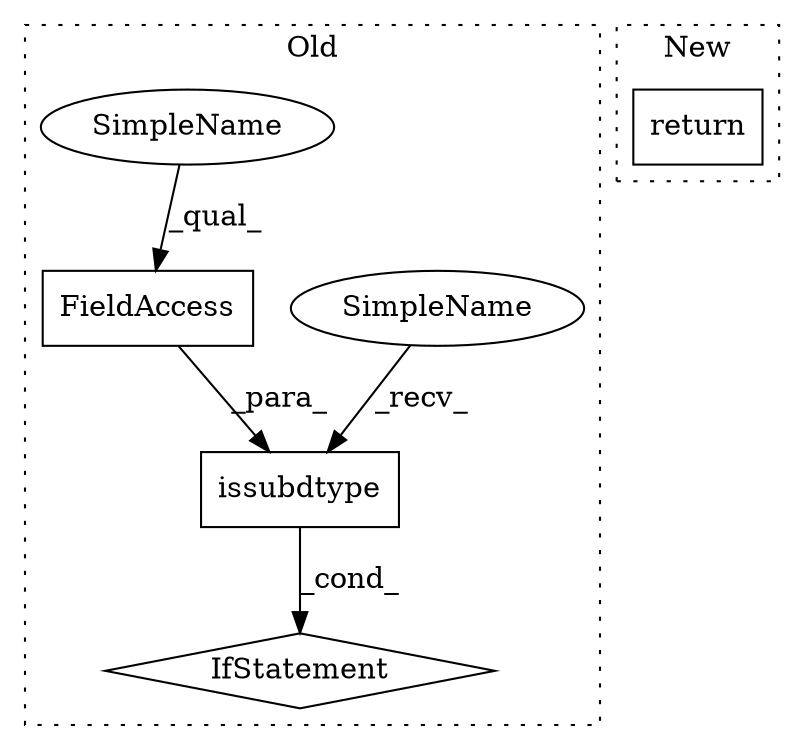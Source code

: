 digraph G {
subgraph cluster0 {
1 [label="issubdtype" a="32" s="13677,13707" l="11,1" shape="box"];
3 [label="FieldAccess" a="22" s="13694" l="13" shape="box"];
4 [label="IfStatement" a="25" s="13708" l="3" shape="diamond"];
5 [label="SimpleName" a="42" s="13671" l="5" shape="ellipse"];
6 [label="SimpleName" a="42" s="13694" l="5" shape="ellipse"];
label = "Old";
style="dotted";
}
subgraph cluster1 {
2 [label="return" a="41" s="15457" l="7" shape="box"];
label = "New";
style="dotted";
}
1 -> 4 [label="_cond_"];
3 -> 1 [label="_para_"];
5 -> 1 [label="_recv_"];
6 -> 3 [label="_qual_"];
}